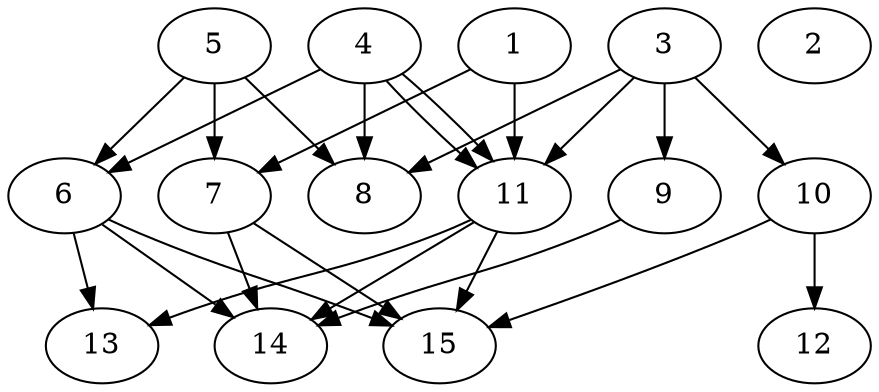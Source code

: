 // DAG automatically generated by daggen at Thu Oct  3 13:59:25 2019
// ./daggen --dot -n 15 --ccr 0.5 --fat 0.7 --regular 0.9 --density 0.7 --mindata 5242880 --maxdata 52428800 
digraph G {
  1 [size="32311296", alpha="0.13", expect_size="16155648"] 
  1 -> 7 [size ="16155648"]
  1 -> 11 [size ="16155648"]
  2 [size="28049408", alpha="0.15", expect_size="14024704"] 
  3 [size="22239232", alpha="0.18", expect_size="11119616"] 
  3 -> 8 [size ="11119616"]
  3 -> 9 [size ="11119616"]
  3 -> 10 [size ="11119616"]
  3 -> 11 [size ="11119616"]
  4 [size="48130048", alpha="0.05", expect_size="24065024"] 
  4 -> 6 [size ="24065024"]
  4 -> 8 [size ="24065024"]
  4 -> 11 [size ="24065024"]
  4 -> 11 [size ="24065024"]
  5 [size="82655232", alpha="0.07", expect_size="41327616"] 
  5 -> 6 [size ="41327616"]
  5 -> 7 [size ="41327616"]
  5 -> 8 [size ="41327616"]
  6 [size="82907136", alpha="0.08", expect_size="41453568"] 
  6 -> 13 [size ="41453568"]
  6 -> 14 [size ="41453568"]
  6 -> 15 [size ="41453568"]
  7 [size="15613952", alpha="0.06", expect_size="7806976"] 
  7 -> 14 [size ="7806976"]
  7 -> 15 [size ="7806976"]
  8 [size="20840448", alpha="0.14", expect_size="10420224"] 
  9 [size="38461440", alpha="0.06", expect_size="19230720"] 
  9 -> 14 [size ="19230720"]
  10 [size="10553344", alpha="0.06", expect_size="5276672"] 
  10 -> 12 [size ="5276672"]
  10 -> 15 [size ="5276672"]
  11 [size="59086848", alpha="0.14", expect_size="29543424"] 
  11 -> 13 [size ="29543424"]
  11 -> 14 [size ="29543424"]
  11 -> 15 [size ="29543424"]
  12 [size="24299520", alpha="0.01", expect_size="12149760"] 
  13 [size="94228480", alpha="0.16", expect_size="47114240"] 
  14 [size="84899840", alpha="0.09", expect_size="42449920"] 
  15 [size="13744128", alpha="0.19", expect_size="6872064"] 
}

